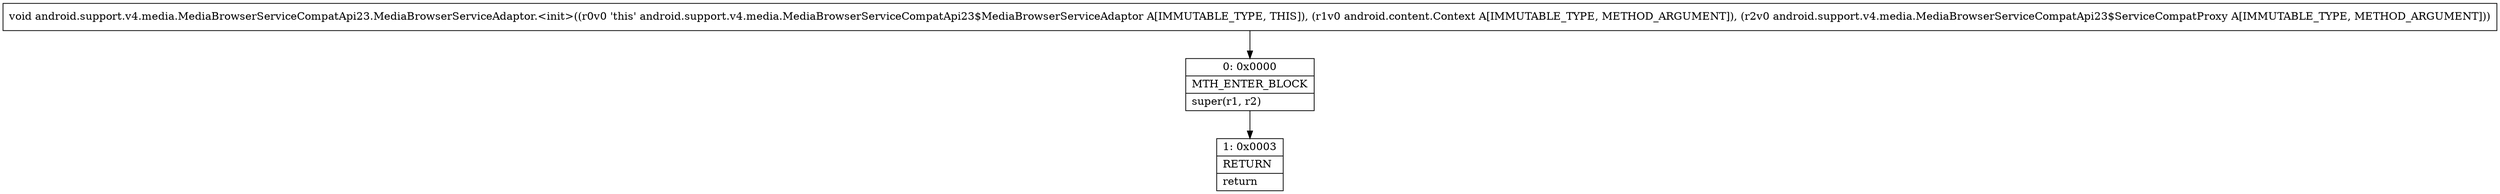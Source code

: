 digraph "CFG forandroid.support.v4.media.MediaBrowserServiceCompatApi23.MediaBrowserServiceAdaptor.\<init\>(Landroid\/content\/Context;Landroid\/support\/v4\/media\/MediaBrowserServiceCompatApi23$ServiceCompatProxy;)V" {
Node_0 [shape=record,label="{0\:\ 0x0000|MTH_ENTER_BLOCK\l|super(r1, r2)\l}"];
Node_1 [shape=record,label="{1\:\ 0x0003|RETURN\l|return\l}"];
MethodNode[shape=record,label="{void android.support.v4.media.MediaBrowserServiceCompatApi23.MediaBrowserServiceAdaptor.\<init\>((r0v0 'this' android.support.v4.media.MediaBrowserServiceCompatApi23$MediaBrowserServiceAdaptor A[IMMUTABLE_TYPE, THIS]), (r1v0 android.content.Context A[IMMUTABLE_TYPE, METHOD_ARGUMENT]), (r2v0 android.support.v4.media.MediaBrowserServiceCompatApi23$ServiceCompatProxy A[IMMUTABLE_TYPE, METHOD_ARGUMENT])) }"];
MethodNode -> Node_0;
Node_0 -> Node_1;
}


